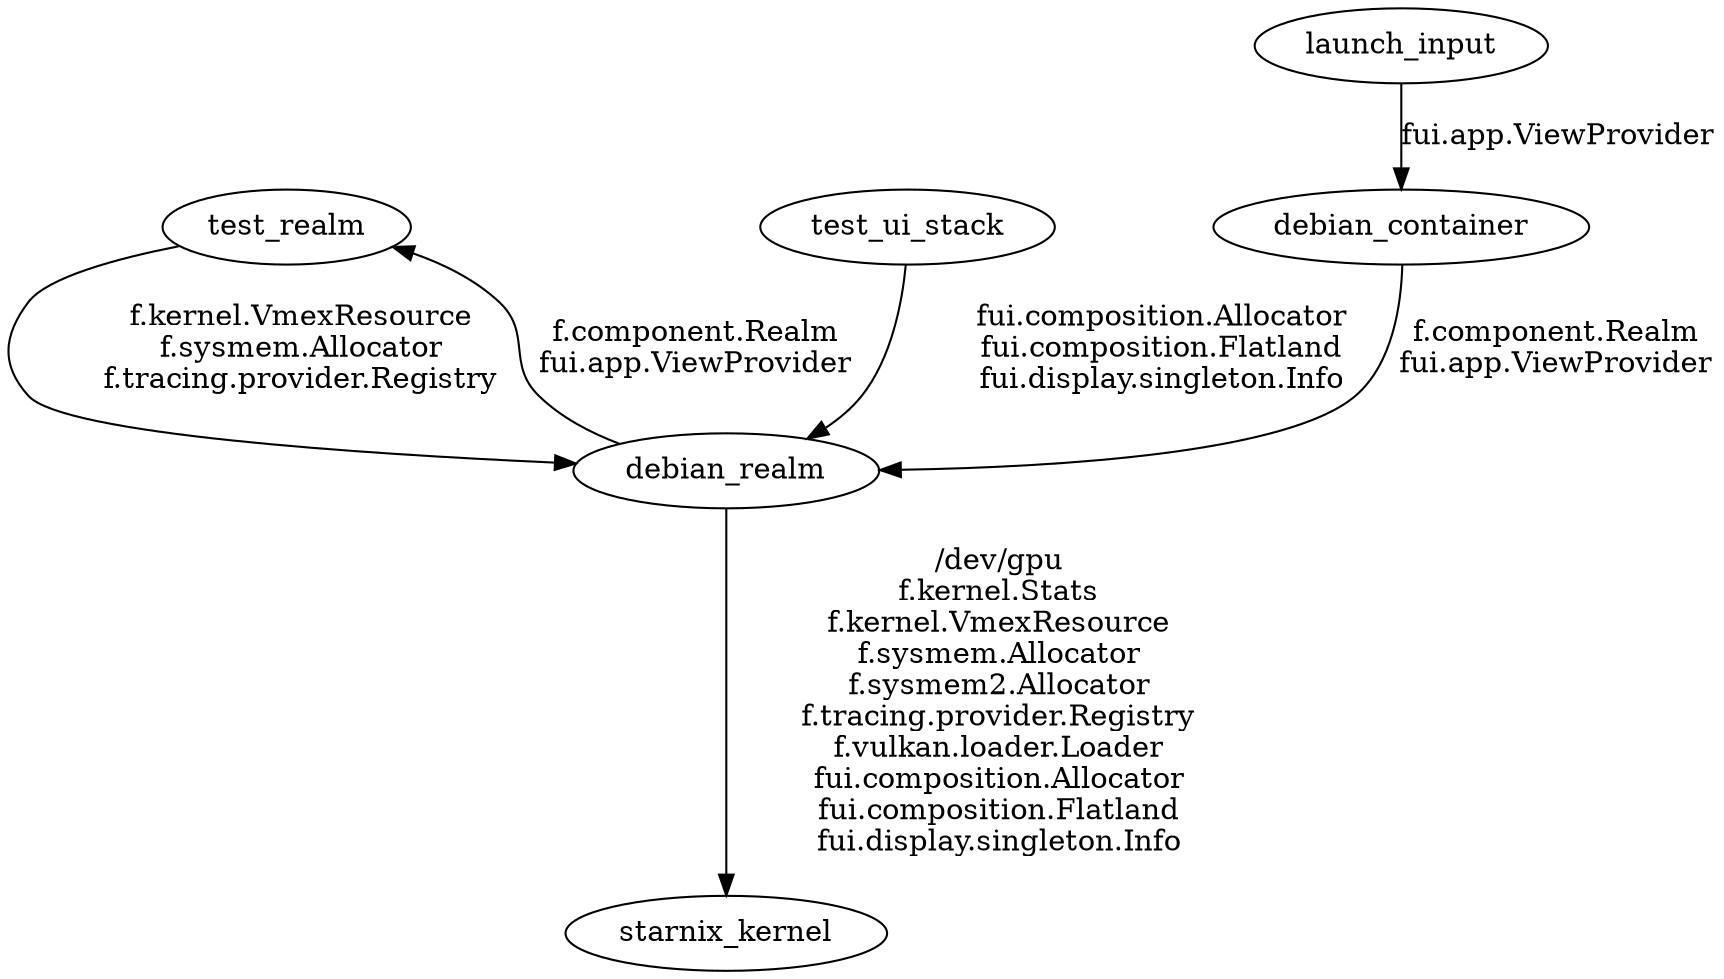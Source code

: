digraph {
  stylesheet = "/frameworks/g3doc/includes/graphviz-style.css"
  test_realm -> debian_realm [
    label="\
        f.kernel.VmexResource\n\
        f.sysmem.Allocator\n\
        f.tracing.provider.Registry"
  ]
  test_ui_stack -> debian_realm [
    label="\
        fui.composition.Allocator\n\
        fui.composition.Flatland\n\
        fui.display.singleton.Info"
  ]
  debian_realm -> test_realm        [label="f.component.Realm\nfui.app.ViewProvider"]
  debian_container -> debian_realm  [label="f.component.Realm\nfui.app.ViewProvider"]
  debian_realm -> starnix_kernel [
    label="\
        /dev/gpu\n\
        f.kernel.Stats\n\
        f.kernel.VmexResource\n\
        f.sysmem.Allocator\n\
        f.sysmem2.Allocator\n\
        f.tracing.provider.Registry\n\
        f.vulkan.loader.Loader\n\
        fui.composition.Allocator\n\
        fui.composition.Flatland\n\
        fui.display.singleton.Info"
  ]
  launch_input -> debian_container  [label="fui.app.ViewProvider"]
}